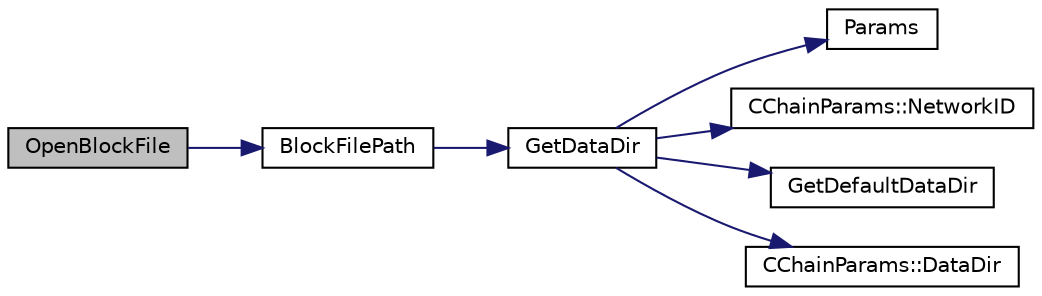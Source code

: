 digraph "OpenBlockFile"
{
  edge [fontname="Helvetica",fontsize="10",labelfontname="Helvetica",labelfontsize="10"];
  node [fontname="Helvetica",fontsize="10",shape=record];
  rankdir="LR";
  Node3135 [label="OpenBlockFile",height=0.2,width=0.4,color="black", fillcolor="grey75", style="filled", fontcolor="black"];
  Node3135 -> Node3136 [color="midnightblue",fontsize="10",style="solid",fontname="Helvetica"];
  Node3136 [label="BlockFilePath",height=0.2,width=0.4,color="black", fillcolor="white", style="filled",URL="$df/d0a/main_8cpp.html#ac8bea30995cabddbc181f7c3b81340f0"];
  Node3136 -> Node3137 [color="midnightblue",fontsize="10",style="solid",fontname="Helvetica"];
  Node3137 [label="GetDataDir",height=0.2,width=0.4,color="black", fillcolor="white", style="filled",URL="$df/d2d/util_8cpp.html#ab83866a054745d4b30a3948a1b44beba"];
  Node3137 -> Node3138 [color="midnightblue",fontsize="10",style="solid",fontname="Helvetica"];
  Node3138 [label="Params",height=0.2,width=0.4,color="black", fillcolor="white", style="filled",URL="$df/dbf/chainparams_8cpp.html#ace5c5b706d71a324a417dd2db394fd4a",tooltip="Return the currently selected parameters. "];
  Node3137 -> Node3139 [color="midnightblue",fontsize="10",style="solid",fontname="Helvetica"];
  Node3139 [label="CChainParams::NetworkID",height=0.2,width=0.4,color="black", fillcolor="white", style="filled",URL="$d1/d4f/class_c_chain_params.html#a90dc493ec0c0325c98c3ac06eb99862b"];
  Node3137 -> Node3140 [color="midnightblue",fontsize="10",style="solid",fontname="Helvetica"];
  Node3140 [label="GetDefaultDataDir",height=0.2,width=0.4,color="black", fillcolor="white", style="filled",URL="$df/d2d/util_8cpp.html#ab272995de020a3bcbf743be630e485c6"];
  Node3137 -> Node3141 [color="midnightblue",fontsize="10",style="solid",fontname="Helvetica"];
  Node3141 [label="CChainParams::DataDir",height=0.2,width=0.4,color="black", fillcolor="white", style="filled",URL="$d1/d4f/class_c_chain_params.html#a959488b5d8e6fe62857940b831d73a78"];
}

